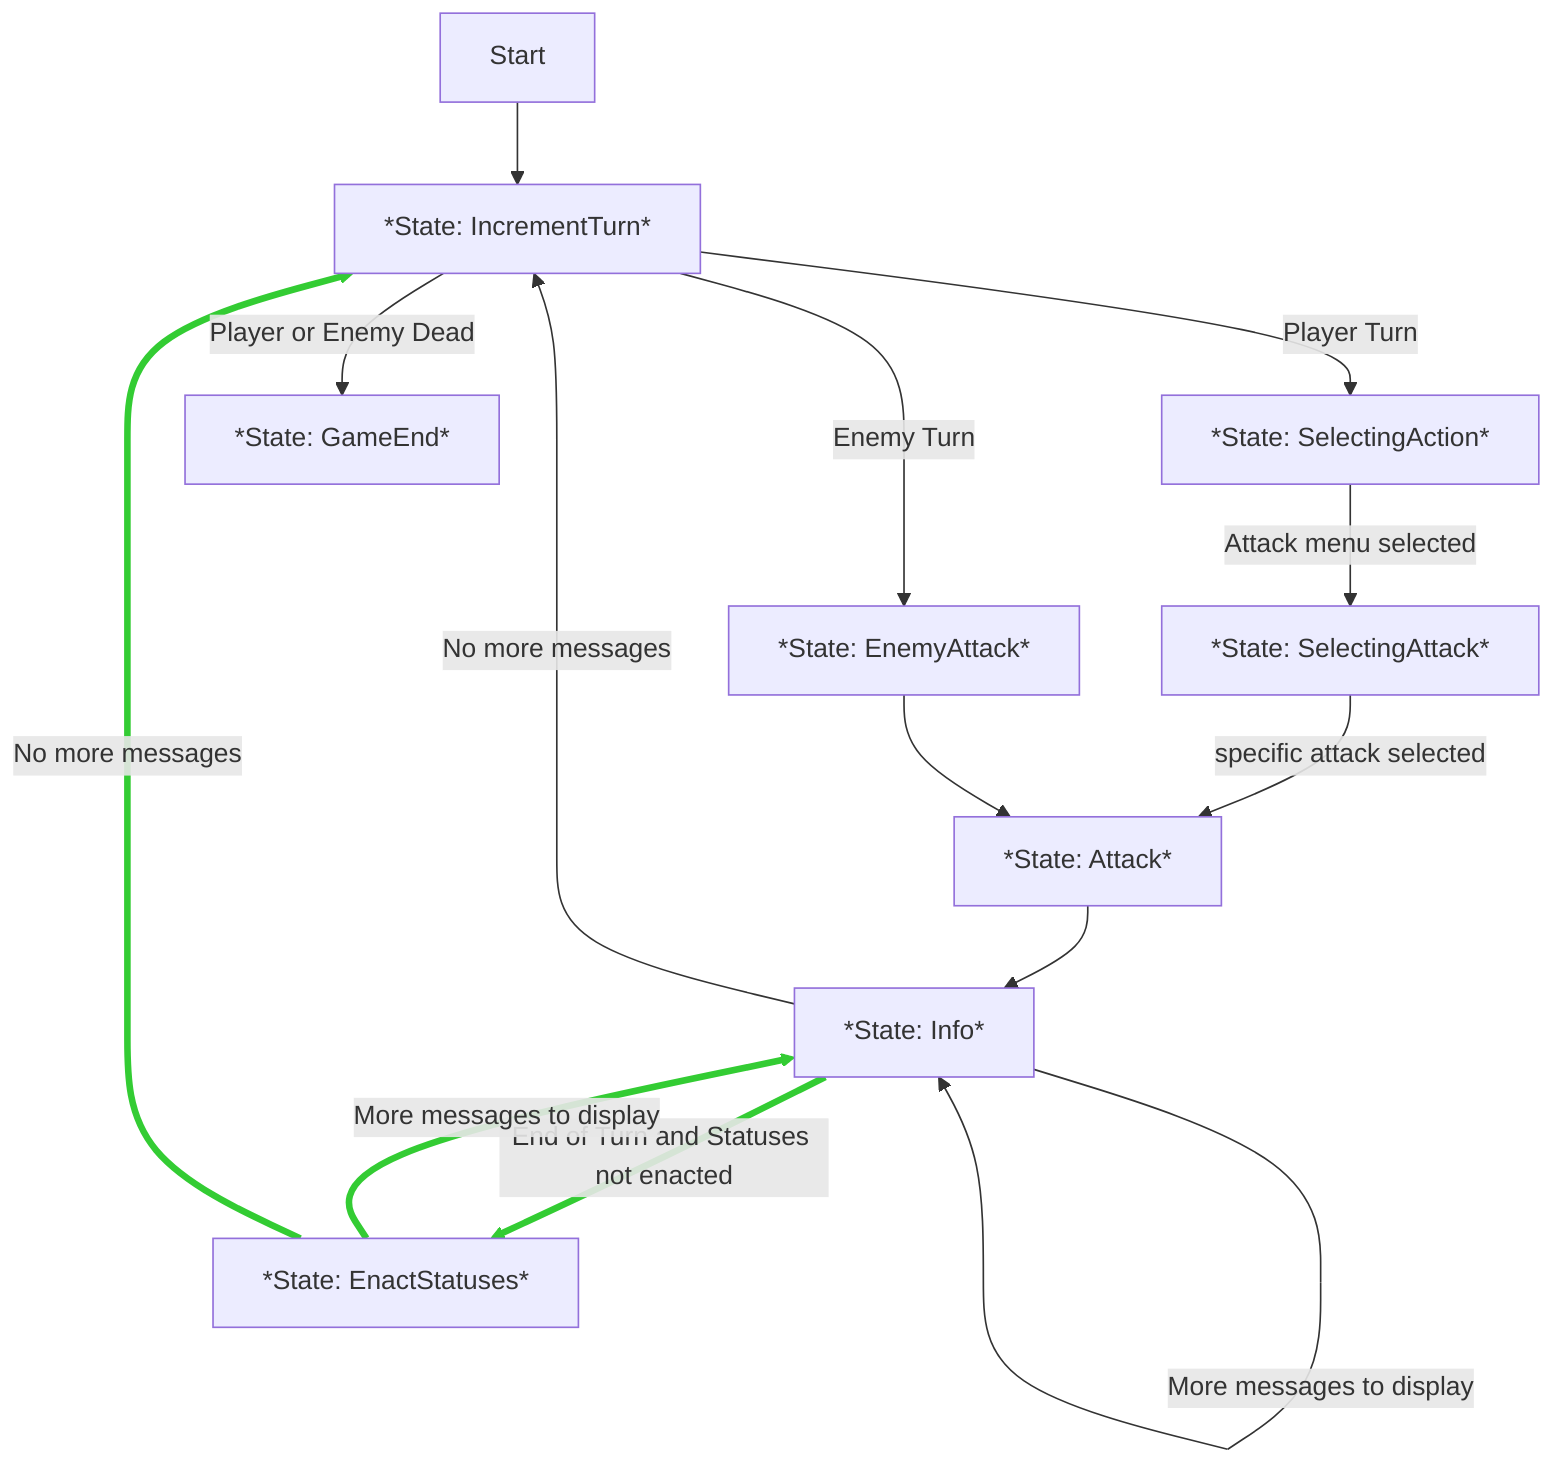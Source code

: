 flowchart TD
  Start
  IncrementTurn[*State: IncrementTurn*]
  SelectingAction[*State: SelectingAction*]
  SelectingAttack[*State: SelectingAttack*]
  Attack[*State: Attack*]
  Info[*State: Info*]
  EnemyAttack[*State: EnemyAttack*]
  GameEnd[*State: GameEnd*]
  EnactStatuses[*State: EnactStatuses*]

  Start --> IncrementTurn

  IncrementTurn --> |Player Turn| SelectingAction
  SelectingAction --> |Attack menu selected| SelectingAttack
  SelectingAttack --> |specific attack selected| Attack

  IncrementTurn --> |Enemy Turn| EnemyAttack
  EnemyAttack --> Attack

  Attack --> Info

  IncrementTurn --> |Player or Enemy Dead| GameEnd

  Info --> |No more messages| IncrementTurn
  Info --> |More messages to display| Info
  Info --> |End of Turn and Statuses not enacted|EnactStatuses
  linkStyle 10 stroke:#33cc33,stroke-width:4px

  EnactStatuses --> |More messages to display|Info
  linkStyle 11 stroke:#33cc33,stroke-width:4px
  EnactStatuses --> |No more messages|IncrementTurn
  linkStyle 12 stroke:#33cc33,stroke-width:4px